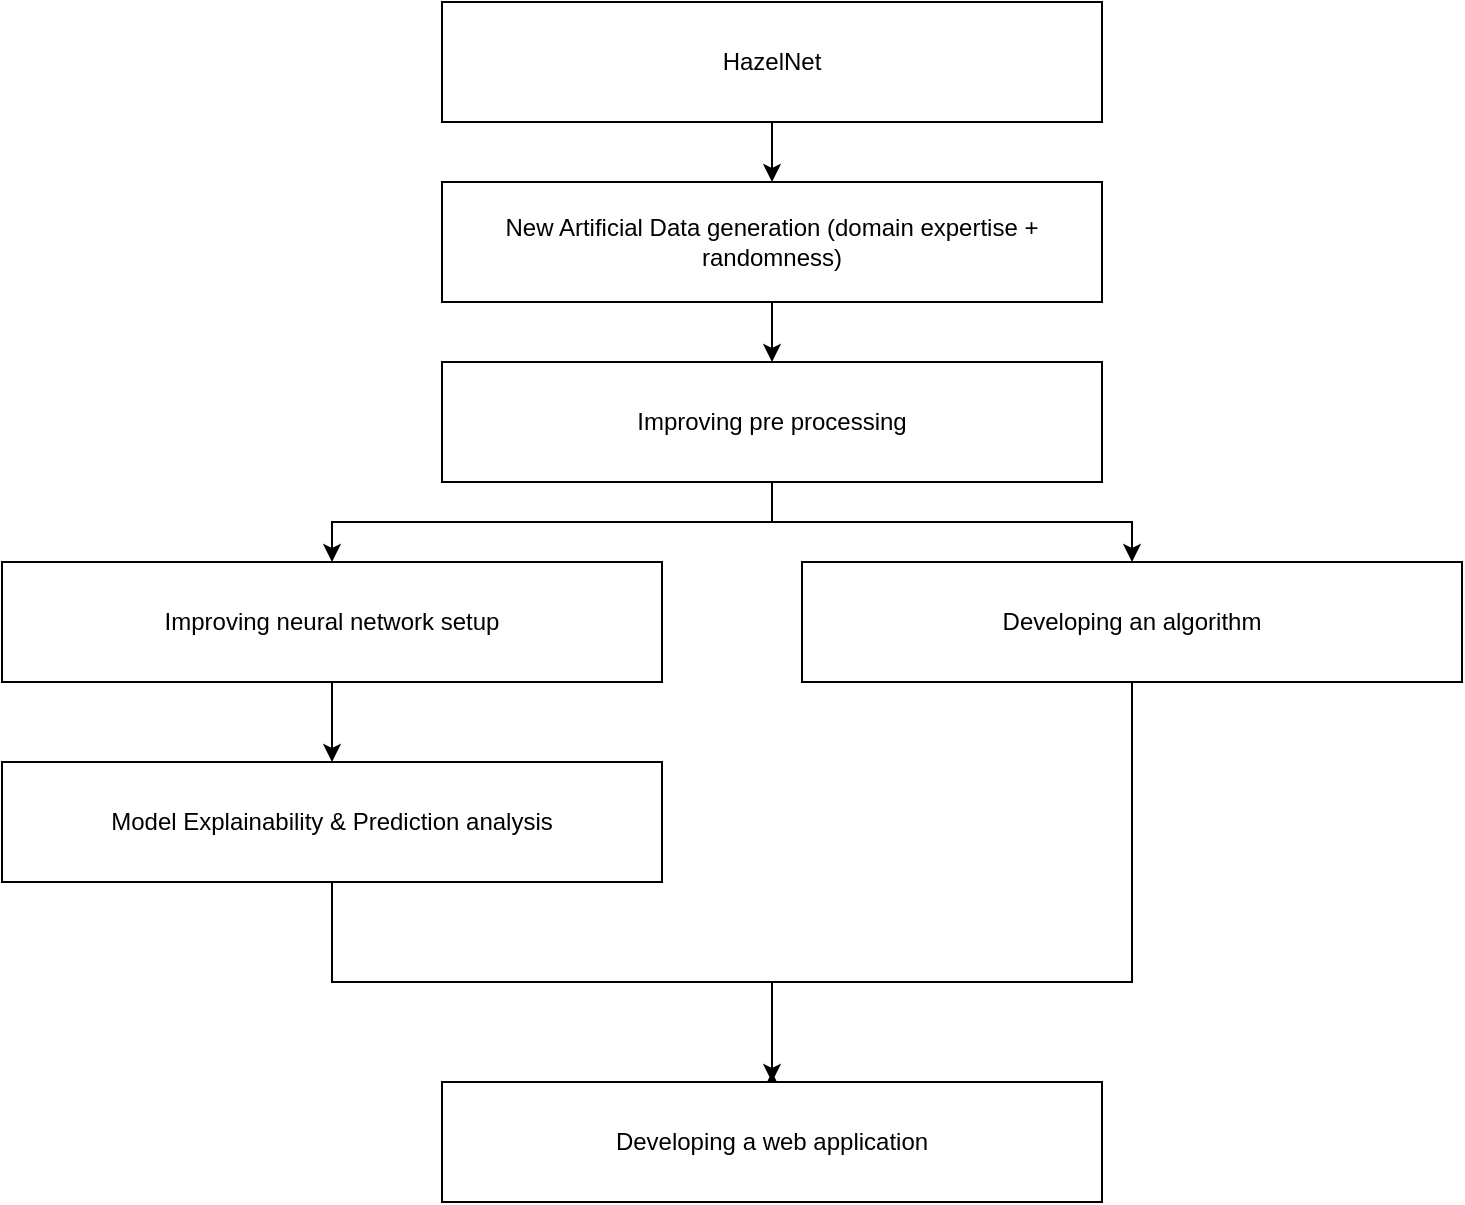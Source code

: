 <mxfile version="21.2.3" type="device">
  <diagram name="Seite-1" id="MVqpGG4A7yf8vj3GV5t3">
    <mxGraphModel dx="2501" dy="774" grid="1" gridSize="10" guides="1" tooltips="1" connect="1" arrows="1" fold="1" page="1" pageScale="1" pageWidth="827" pageHeight="1169" math="0" shadow="0">
      <root>
        <mxCell id="0" />
        <mxCell id="1" parent="0" />
        <mxCell id="2yYgaS7Ej7zvnPBCmW-p-8" style="edgeStyle=orthogonalEdgeStyle;rounded=0;orthogonalLoop=1;jettySize=auto;html=1;exitX=0.5;exitY=1;exitDx=0;exitDy=0;entryX=0.5;entryY=0;entryDx=0;entryDy=0;" edge="1" parent="1" source="2yYgaS7Ej7zvnPBCmW-p-1" target="2yYgaS7Ej7zvnPBCmW-p-2">
          <mxGeometry relative="1" as="geometry" />
        </mxCell>
        <mxCell id="2yYgaS7Ej7zvnPBCmW-p-1" value="HazelNet" style="rounded=0;whiteSpace=wrap;html=1;" vertex="1" parent="1">
          <mxGeometry x="130" y="70" width="330" height="60" as="geometry" />
        </mxCell>
        <mxCell id="2yYgaS7Ej7zvnPBCmW-p-9" style="edgeStyle=orthogonalEdgeStyle;rounded=0;orthogonalLoop=1;jettySize=auto;html=1;exitX=0.5;exitY=1;exitDx=0;exitDy=0;entryX=0.5;entryY=0;entryDx=0;entryDy=0;" edge="1" parent="1" source="2yYgaS7Ej7zvnPBCmW-p-2" target="2yYgaS7Ej7zvnPBCmW-p-4">
          <mxGeometry relative="1" as="geometry" />
        </mxCell>
        <mxCell id="2yYgaS7Ej7zvnPBCmW-p-2" value="New Artificial Data generation (domain expertise + randomness)" style="rounded=0;whiteSpace=wrap;html=1;" vertex="1" parent="1">
          <mxGeometry x="130" y="160" width="330" height="60" as="geometry" />
        </mxCell>
        <mxCell id="2yYgaS7Ej7zvnPBCmW-p-12" style="edgeStyle=orthogonalEdgeStyle;rounded=0;orthogonalLoop=1;jettySize=auto;html=1;exitX=0.5;exitY=1;exitDx=0;exitDy=0;entryX=0.5;entryY=0;entryDx=0;entryDy=0;" edge="1" parent="1" source="2yYgaS7Ej7zvnPBCmW-p-3" target="2yYgaS7Ej7zvnPBCmW-p-6">
          <mxGeometry relative="1" as="geometry" />
        </mxCell>
        <mxCell id="2yYgaS7Ej7zvnPBCmW-p-3" value="Improving neural network setup" style="rounded=0;whiteSpace=wrap;html=1;" vertex="1" parent="1">
          <mxGeometry x="-90" y="350" width="330" height="60" as="geometry" />
        </mxCell>
        <mxCell id="2yYgaS7Ej7zvnPBCmW-p-10" style="edgeStyle=orthogonalEdgeStyle;rounded=0;orthogonalLoop=1;jettySize=auto;html=1;exitX=0.5;exitY=1;exitDx=0;exitDy=0;entryX=0.5;entryY=0;entryDx=0;entryDy=0;" edge="1" parent="1" source="2yYgaS7Ej7zvnPBCmW-p-4" target="2yYgaS7Ej7zvnPBCmW-p-3">
          <mxGeometry relative="1" as="geometry" />
        </mxCell>
        <mxCell id="2yYgaS7Ej7zvnPBCmW-p-11" style="edgeStyle=orthogonalEdgeStyle;rounded=0;orthogonalLoop=1;jettySize=auto;html=1;exitX=0.5;exitY=1;exitDx=0;exitDy=0;entryX=0.5;entryY=0;entryDx=0;entryDy=0;" edge="1" parent="1" source="2yYgaS7Ej7zvnPBCmW-p-4" target="2yYgaS7Ej7zvnPBCmW-p-5">
          <mxGeometry relative="1" as="geometry" />
        </mxCell>
        <mxCell id="2yYgaS7Ej7zvnPBCmW-p-4" value="Improving pre processing" style="rounded=0;whiteSpace=wrap;html=1;" vertex="1" parent="1">
          <mxGeometry x="130" y="250" width="330" height="60" as="geometry" />
        </mxCell>
        <mxCell id="2yYgaS7Ej7zvnPBCmW-p-13" style="edgeStyle=orthogonalEdgeStyle;rounded=0;orthogonalLoop=1;jettySize=auto;html=1;exitX=0.5;exitY=1;exitDx=0;exitDy=0;entryX=0.5;entryY=0;entryDx=0;entryDy=0;" edge="1" parent="1">
          <mxGeometry relative="1" as="geometry">
            <mxPoint x="475" y="400" as="sourcePoint" />
            <mxPoint x="295" y="605" as="targetPoint" />
            <Array as="points">
              <mxPoint x="475" y="560" />
              <mxPoint x="295" y="560" />
              <mxPoint x="295" y="625" />
            </Array>
          </mxGeometry>
        </mxCell>
        <mxCell id="2yYgaS7Ej7zvnPBCmW-p-5" value="Developing an algorithm" style="rounded=0;whiteSpace=wrap;html=1;" vertex="1" parent="1">
          <mxGeometry x="310" y="350" width="330" height="60" as="geometry" />
        </mxCell>
        <mxCell id="2yYgaS7Ej7zvnPBCmW-p-14" style="edgeStyle=orthogonalEdgeStyle;rounded=0;orthogonalLoop=1;jettySize=auto;html=1;exitX=0.5;exitY=1;exitDx=0;exitDy=0;" edge="1" parent="1" source="2yYgaS7Ej7zvnPBCmW-p-6" target="2yYgaS7Ej7zvnPBCmW-p-7">
          <mxGeometry relative="1" as="geometry" />
        </mxCell>
        <mxCell id="2yYgaS7Ej7zvnPBCmW-p-6" value="Model Explainability &amp;amp; Prediction analysis" style="rounded=0;whiteSpace=wrap;html=1;" vertex="1" parent="1">
          <mxGeometry x="-90" y="450" width="330" height="60" as="geometry" />
        </mxCell>
        <mxCell id="2yYgaS7Ej7zvnPBCmW-p-7" value="Developing a web application" style="rounded=0;whiteSpace=wrap;html=1;" vertex="1" parent="1">
          <mxGeometry x="130" y="610" width="330" height="60" as="geometry" />
        </mxCell>
      </root>
    </mxGraphModel>
  </diagram>
</mxfile>
